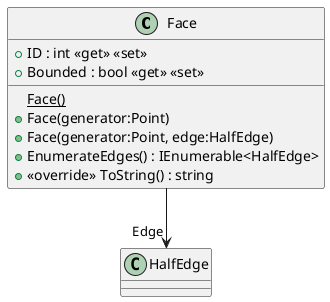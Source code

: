 @startuml
class Face {
    {static} Face()
    + ID : int <<get>> <<set>>
    + Bounded : bool <<get>> <<set>>
    + Face(generator:Point)
    + Face(generator:Point, edge:HalfEdge)
    + EnumerateEdges() : IEnumerable<HalfEdge>
    + <<override>> ToString() : string
}
Face --> "Edge" HalfEdge
@enduml
